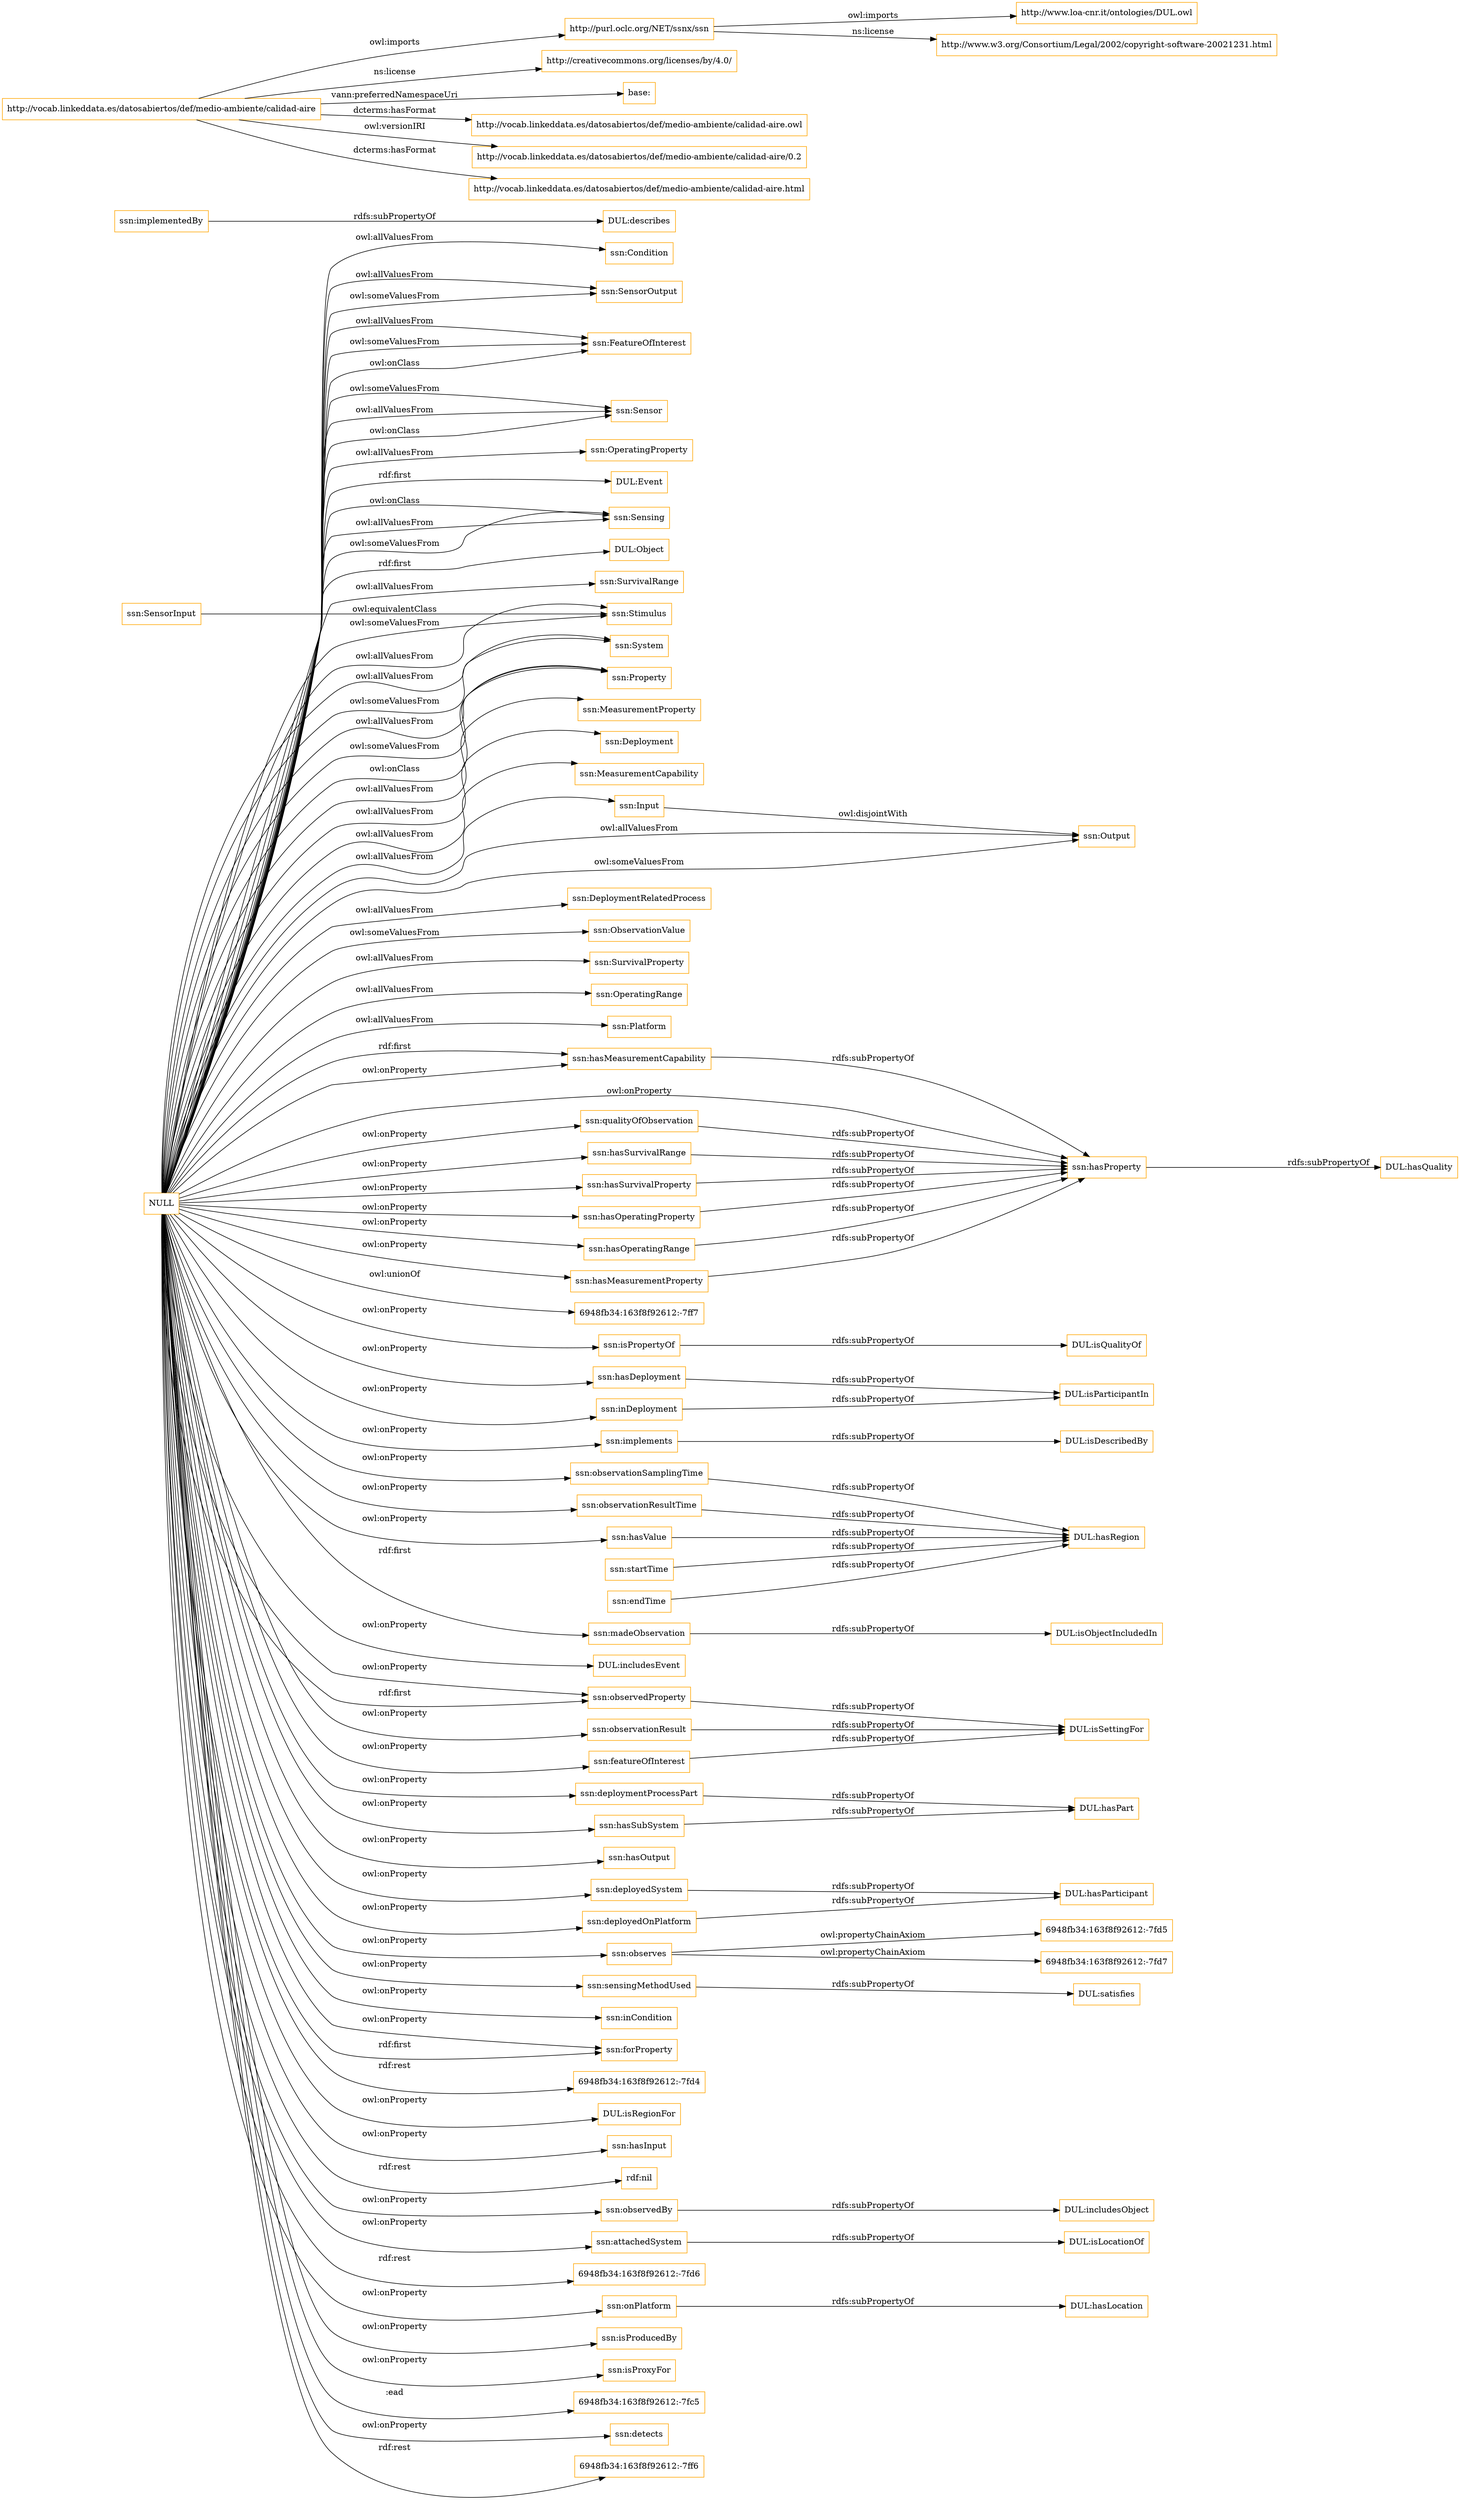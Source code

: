 digraph ar2dtool_diagram { 
rankdir=LR;
size="1501"
node [shape = rectangle, color="orange"]; "ssn:Condition" "ssn:SensorOutput" "ssn:FeatureOfInterest" "ssn:Sensor" "ssn:OperatingProperty" "DUL:Event" "ssn:Sensing" "DUL:Object" "ssn:SurvivalRange" "ssn:Stimulus" "ssn:System" "ssn:Property" "ssn:MeasurementProperty" "ssn:Deployment" "ssn:MeasurementCapability" "ssn:Input" "ssn:DeploymentRelatedProcess" "ssn:SensorInput" "ssn:ObservationValue" "ssn:SurvivalProperty" "ssn:OperatingRange" "ssn:Output" "ssn:Platform" ; /*classes style*/
	"ssn:hasMeasurementCapability" -> "ssn:hasProperty" [ label = "rdfs:subPropertyOf" ];
	"NULL" -> "6948fb34:163f8f92612:-7ff7" [ label = "owl:unionOf" ];
	"NULL" -> "ssn:MeasurementCapability" [ label = "owl:allValuesFrom" ];
	"NULL" -> "ssn:qualityOfObservation" [ label = "owl:onProperty" ];
	"NULL" -> "ssn:System" [ label = "owl:allValuesFrom" ];
	"NULL" -> "ssn:isPropertyOf" [ label = "owl:onProperty" ];
	"NULL" -> "ssn:hasMeasurementCapability" [ label = "rdf:first" ];
	"NULL" -> "ssn:hasDeployment" [ label = "owl:onProperty" ];
	"NULL" -> "ssn:FeatureOfInterest" [ label = "owl:allValuesFrom" ];
	"NULL" -> "ssn:Sensor" [ label = "owl:someValuesFrom" ];
	"NULL" -> "ssn:hasSurvivalRange" [ label = "owl:onProperty" ];
	"NULL" -> "ssn:implements" [ label = "owl:onProperty" ];
	"NULL" -> "ssn:observationSamplingTime" [ label = "owl:onProperty" ];
	"NULL" -> "ssn:System" [ label = "owl:someValuesFrom" ];
	"NULL" -> "ssn:madeObservation" [ label = "rdf:first" ];
	"NULL" -> "DUL:includesEvent" [ label = "owl:onProperty" ];
	"NULL" -> "ssn:Input" [ label = "owl:allValuesFrom" ];
	"NULL" -> "ssn:observedProperty" [ label = "owl:onProperty" ];
	"NULL" -> "ssn:Output" [ label = "owl:allValuesFrom" ];
	"NULL" -> "ssn:deploymentProcessPart" [ label = "owl:onProperty" ];
	"NULL" -> "DUL:Event" [ label = "rdf:first" ];
	"NULL" -> "ssn:hasOutput" [ label = "owl:onProperty" ];
	"NULL" -> "ssn:deployedSystem" [ label = "owl:onProperty" ];
	"NULL" -> "ssn:observes" [ label = "owl:onProperty" ];
	"NULL" -> "ssn:ObservationValue" [ label = "owl:someValuesFrom" ];
	"NULL" -> "DUL:Object" [ label = "rdf:first" ];
	"NULL" -> "ssn:hasMeasurementCapability" [ label = "owl:onProperty" ];
	"NULL" -> "ssn:sensingMethodUsed" [ label = "owl:onProperty" ];
	"NULL" -> "ssn:DeploymentRelatedProcess" [ label = "owl:allValuesFrom" ];
	"NULL" -> "ssn:inDeployment" [ label = "owl:onProperty" ];
	"NULL" -> "ssn:Deployment" [ label = "owl:allValuesFrom" ];
	"NULL" -> "ssn:inCondition" [ label = "owl:onProperty" ];
	"NULL" -> "ssn:forProperty" [ label = "owl:onProperty" ];
	"NULL" -> "6948fb34:163f8f92612:-7fd4" [ label = "rdf:rest" ];
	"NULL" -> "DUL:isRegionFor" [ label = "owl:onProperty" ];
	"NULL" -> "ssn:Stimulus" [ label = "owl:someValuesFrom" ];
	"NULL" -> "ssn:hasProperty" [ label = "owl:onProperty" ];
	"NULL" -> "ssn:Sensor" [ label = "owl:allValuesFrom" ];
	"NULL" -> "ssn:Output" [ label = "owl:someValuesFrom" ];
	"NULL" -> "ssn:hasInput" [ label = "owl:onProperty" ];
	"NULL" -> "ssn:SensorOutput" [ label = "owl:allValuesFrom" ];
	"NULL" -> "rdf:nil" [ label = "rdf:rest" ];
	"NULL" -> "ssn:Sensor" [ label = "owl:onClass" ];
	"NULL" -> "ssn:observationResult" [ label = "owl:onProperty" ];
	"NULL" -> "ssn:hasSurvivalProperty" [ label = "owl:onProperty" ];
	"NULL" -> "ssn:hasOperatingProperty" [ label = "owl:onProperty" ];
	"NULL" -> "ssn:Property" [ label = "owl:allValuesFrom" ];
	"NULL" -> "ssn:hasOperatingRange" [ label = "owl:onProperty" ];
	"NULL" -> "ssn:observedBy" [ label = "owl:onProperty" ];
	"NULL" -> "ssn:FeatureOfInterest" [ label = "owl:someValuesFrom" ];
	"NULL" -> "ssn:attachedSystem" [ label = "owl:onProperty" ];
	"NULL" -> "ssn:FeatureOfInterest" [ label = "owl:onClass" ];
	"NULL" -> "6948fb34:163f8f92612:-7fd6" [ label = "rdf:rest" ];
	"NULL" -> "ssn:Stimulus" [ label = "owl:allValuesFrom" ];
	"NULL" -> "ssn:onPlatform" [ label = "owl:onProperty" ];
	"NULL" -> "ssn:OperatingRange" [ label = "owl:allValuesFrom" ];
	"NULL" -> "ssn:Sensing" [ label = "owl:onClass" ];
	"NULL" -> "ssn:hasMeasurementProperty" [ label = "owl:onProperty" ];
	"NULL" -> "ssn:isProducedBy" [ label = "owl:onProperty" ];
	"NULL" -> "ssn:hasSubSystem" [ label = "owl:onProperty" ];
	"NULL" -> "ssn:isProxyFor" [ label = "owl:onProperty" ];
	"NULL" -> "ssn:Platform" [ label = "owl:allValuesFrom" ];
	"NULL" -> "ssn:SurvivalProperty" [ label = "owl:allValuesFrom" ];
	"NULL" -> "ssn:Property" [ label = "owl:someValuesFrom" ];
	"NULL" -> "6948fb34:163f8f92612:-7fc5" [ label = ":ead" ];
	"NULL" -> "ssn:Property" [ label = "owl:onClass" ];
	"NULL" -> "ssn:deployedOnPlatform" [ label = "owl:onProperty" ];
	"NULL" -> "ssn:Sensing" [ label = "owl:allValuesFrom" ];
	"NULL" -> "ssn:detects" [ label = "owl:onProperty" ];
	"NULL" -> "ssn:SurvivalRange" [ label = "owl:allValuesFrom" ];
	"NULL" -> "ssn:Sensing" [ label = "owl:someValuesFrom" ];
	"NULL" -> "ssn:MeasurementProperty" [ label = "owl:allValuesFrom" ];
	"NULL" -> "ssn:observationResultTime" [ label = "owl:onProperty" ];
	"NULL" -> "6948fb34:163f8f92612:-7ff6" [ label = "rdf:rest" ];
	"NULL" -> "ssn:forProperty" [ label = "rdf:first" ];
	"NULL" -> "ssn:hasValue" [ label = "owl:onProperty" ];
	"NULL" -> "ssn:featureOfInterest" [ label = "owl:onProperty" ];
	"NULL" -> "ssn:SensorOutput" [ label = "owl:someValuesFrom" ];
	"NULL" -> "ssn:OperatingProperty" [ label = "owl:allValuesFrom" ];
	"NULL" -> "ssn:Condition" [ label = "owl:allValuesFrom" ];
	"NULL" -> "ssn:observedProperty" [ label = "rdf:first" ];
	"ssn:startTime" -> "DUL:hasRegion" [ label = "rdfs:subPropertyOf" ];
	"ssn:hasSurvivalProperty" -> "ssn:hasProperty" [ label = "rdfs:subPropertyOf" ];
	"ssn:hasOperatingProperty" -> "ssn:hasProperty" [ label = "rdfs:subPropertyOf" ];
	"ssn:sensingMethodUsed" -> "DUL:satisfies" [ label = "rdfs:subPropertyOf" ];
	"ssn:implementedBy" -> "DUL:describes" [ label = "rdfs:subPropertyOf" ];
	"ssn:observationResultTime" -> "DUL:hasRegion" [ label = "rdfs:subPropertyOf" ];
	"ssn:hasProperty" -> "DUL:hasQuality" [ label = "rdfs:subPropertyOf" ];
	"ssn:hasDeployment" -> "DUL:isParticipantIn" [ label = "rdfs:subPropertyOf" ];
	"ssn:observationSamplingTime" -> "DUL:hasRegion" [ label = "rdfs:subPropertyOf" ];
	"ssn:onPlatform" -> "DUL:hasLocation" [ label = "rdfs:subPropertyOf" ];
	"ssn:hasSurvivalRange" -> "ssn:hasProperty" [ label = "rdfs:subPropertyOf" ];
	"ssn:Input" -> "ssn:Output" [ label = "owl:disjointWith" ];
	"ssn:deployedSystem" -> "DUL:hasParticipant" [ label = "rdfs:subPropertyOf" ];
	"ssn:attachedSystem" -> "DUL:isLocationOf" [ label = "rdfs:subPropertyOf" ];
	"ssn:observedBy" -> "DUL:includesObject" [ label = "rdfs:subPropertyOf" ];
	"ssn:implements" -> "DUL:isDescribedBy" [ label = "rdfs:subPropertyOf" ];
	"ssn:deployedOnPlatform" -> "DUL:hasParticipant" [ label = "rdfs:subPropertyOf" ];
	"ssn:observationResult" -> "DUL:isSettingFor" [ label = "rdfs:subPropertyOf" ];
	"http://vocab.linkeddata.es/datosabiertos/def/medio-ambiente/calidad-aire" -> "http://purl.oclc.org/NET/ssnx/ssn" [ label = "owl:imports" ];
	"http://vocab.linkeddata.es/datosabiertos/def/medio-ambiente/calidad-aire" -> "http://creativecommons.org/licenses/by/4.0/" [ label = "ns:license" ];
	"http://vocab.linkeddata.es/datosabiertos/def/medio-ambiente/calidad-aire" -> "base:" [ label = "vann:preferredNamespaceUri" ];
	"http://vocab.linkeddata.es/datosabiertos/def/medio-ambiente/calidad-aire" -> "http://vocab.linkeddata.es/datosabiertos/def/medio-ambiente/calidad-aire.owl" [ label = "dcterms:hasFormat" ];
	"http://vocab.linkeddata.es/datosabiertos/def/medio-ambiente/calidad-aire" -> "http://vocab.linkeddata.es/datosabiertos/def/medio-ambiente/calidad-aire/0.2" [ label = "owl:versionIRI" ];
	"http://vocab.linkeddata.es/datosabiertos/def/medio-ambiente/calidad-aire" -> "http://vocab.linkeddata.es/datosabiertos/def/medio-ambiente/calidad-aire.html" [ label = "dcterms:hasFormat" ];
	"ssn:hasOperatingRange" -> "ssn:hasProperty" [ label = "rdfs:subPropertyOf" ];
	"ssn:observedProperty" -> "DUL:isSettingFor" [ label = "rdfs:subPropertyOf" ];
	"http://purl.oclc.org/NET/ssnx/ssn" -> "http://www.loa-cnr.it/ontologies/DUL.owl" [ label = "owl:imports" ];
	"http://purl.oclc.org/NET/ssnx/ssn" -> "http://www.w3.org/Consortium/Legal/2002/copyright-software-20021231.html" [ label = "ns:license" ];
	"ssn:endTime" -> "DUL:hasRegion" [ label = "rdfs:subPropertyOf" ];
	"ssn:hasValue" -> "DUL:hasRegion" [ label = "rdfs:subPropertyOf" ];
	"ssn:hasMeasurementProperty" -> "ssn:hasProperty" [ label = "rdfs:subPropertyOf" ];
	"ssn:isPropertyOf" -> "DUL:isQualityOf" [ label = "rdfs:subPropertyOf" ];
	"ssn:inDeployment" -> "DUL:isParticipantIn" [ label = "rdfs:subPropertyOf" ];
	"ssn:observes" -> "6948fb34:163f8f92612:-7fd5" [ label = "owl:propertyChainAxiom" ];
	"ssn:observes" -> "6948fb34:163f8f92612:-7fd7" [ label = "owl:propertyChainAxiom" ];
	"ssn:hasSubSystem" -> "DUL:hasPart" [ label = "rdfs:subPropertyOf" ];
	"ssn:madeObservation" -> "DUL:isObjectIncludedIn" [ label = "rdfs:subPropertyOf" ];
	"ssn:deploymentProcessPart" -> "DUL:hasPart" [ label = "rdfs:subPropertyOf" ];
	"ssn:featureOfInterest" -> "DUL:isSettingFor" [ label = "rdfs:subPropertyOf" ];
	"ssn:qualityOfObservation" -> "ssn:hasProperty" [ label = "rdfs:subPropertyOf" ];
	"ssn:SensorInput" -> "ssn:Stimulus" [ label = "owl:equivalentClass" ];

}
